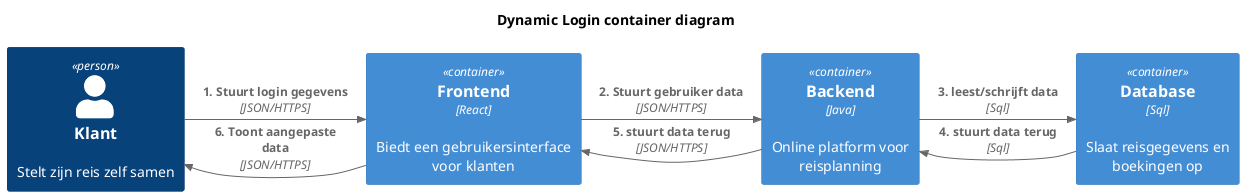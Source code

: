 @startuml
set separator none
!include <C4/C4>
!include <C4/C4_Context>
!include <C4/C4_Container>

title Dynamic Login container diagram

Person(klant, "Klant", "Stelt zijn reis zelf samen")

Container(frontend, "Frontend", "React", "Biedt een gebruikersinterface voor klanten")
Container(backend, "Backend", "Java", "Online platform voor reisplanning")
Container(db, "Database", "Sql", "Slaat reisgegevens en boekingen op")

Rel_R(klant, frontend, "1. Stuurt login gegevens", $techn="JSON/HTTPS")
Rel_R(frontend, backend, "2. Stuurt gebruiker data", $techn="JSON/HTTPS")
Rel_R(backend, db, "3. leest/schrijft data", $techn="Sql")
Rel_R(db, backend, "4. stuurt data terug", $techn="Sql")
Rel_R(backend, frontend, "5. stuurt data terug", $techn="JSON/HTTPS")
Rel_R(frontend, klant, "6. Toont aangepaste data", $techn="JSON/HTTPS")

@enduml